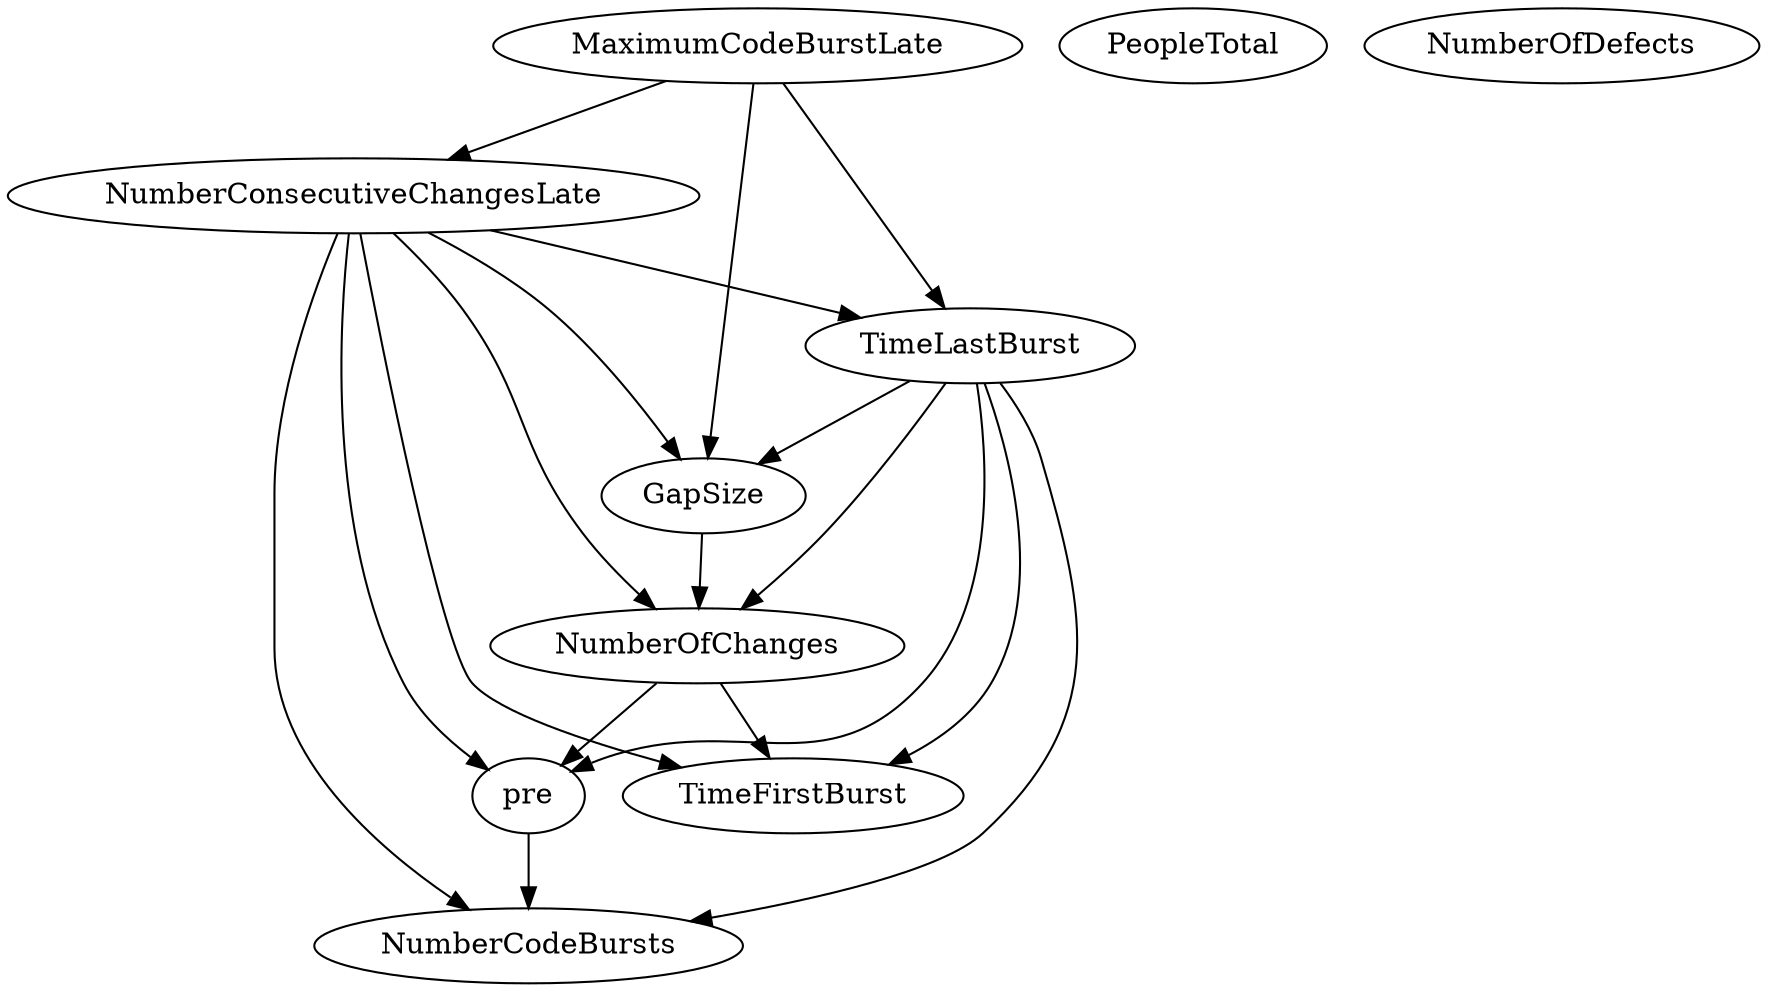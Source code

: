 digraph {
   NumberConsecutiveChangesLate;
   PeopleTotal;
   NumberOfDefects;
   pre;
   GapSize;
   MaximumCodeBurstLate;
   TimeFirstBurst;
   TimeLastBurst;
   NumberCodeBursts;
   NumberOfChanges;
   NumberConsecutiveChangesLate -> pre;
   NumberConsecutiveChangesLate -> GapSize;
   NumberConsecutiveChangesLate -> TimeFirstBurst;
   NumberConsecutiveChangesLate -> TimeLastBurst;
   NumberConsecutiveChangesLate -> NumberCodeBursts;
   NumberConsecutiveChangesLate -> NumberOfChanges;
   pre -> NumberCodeBursts;
   GapSize -> NumberOfChanges;
   MaximumCodeBurstLate -> NumberConsecutiveChangesLate;
   MaximumCodeBurstLate -> GapSize;
   MaximumCodeBurstLate -> TimeLastBurst;
   TimeLastBurst -> pre;
   TimeLastBurst -> GapSize;
   TimeLastBurst -> TimeFirstBurst;
   TimeLastBurst -> NumberCodeBursts;
   TimeLastBurst -> NumberOfChanges;
   NumberOfChanges -> pre;
   NumberOfChanges -> TimeFirstBurst;
}
